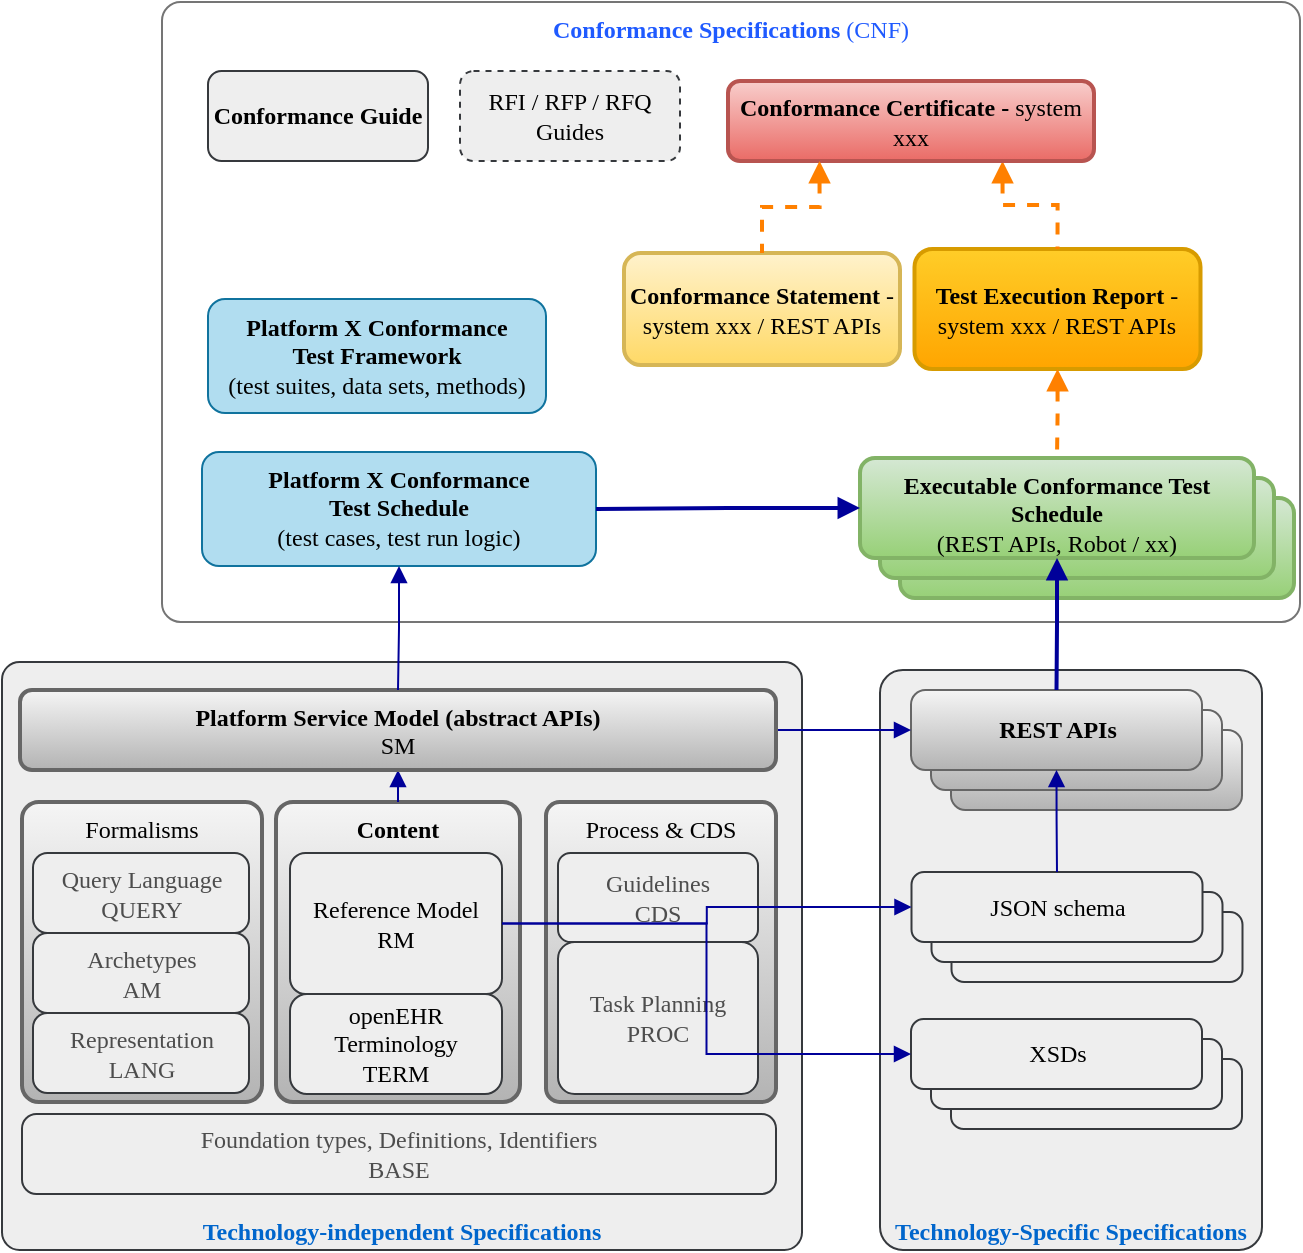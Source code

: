 <mxfile version="12.6.5" type="device"><diagram id="b103ddfa-8f0c-cd65-ed6a-003c00e3a0f2" name="Page-1"><mxGraphModel dx="1126" dy="786" grid="1" gridSize="10" guides="1" tooltips="1" connect="1" arrows="1" fold="1" page="1" pageScale="1" pageWidth="1169" pageHeight="826" background="#ffffff" math="0" shadow="0"><root><mxCell id="0"/><mxCell id="1" parent="0"/><UserObject label="&lt;span&gt;Technology-Specific Specifications&lt;/span&gt;" id="13"><mxCell style="rounded=1;whiteSpace=wrap;html=1;glass=0;labelBackgroundColor=none;strokeColor=#36393d;strokeWidth=1;fillColor=#eeeeee;fontFamily=Verdana;fontSize=12;align=center;shadow=0;comic=0;arcSize=6;fontStyle=1;verticalAlign=bottom;fontColor=#0066CC;" parent="1" vertex="1"><mxGeometry x="560" y="514" width="191" height="290" as="geometry"/></mxCell></UserObject><UserObject label="JSON schema" id="EvurB80rh6ZlVjJsJ0TG-45"><mxCell style="rounded=1;whiteSpace=wrap;html=1;glass=0;labelBackgroundColor=none;strokeColor=#36393d;strokeWidth=1;fillColor=#eeeeee;fontFamily=Verdana;fontSize=12;align=center;shadow=0;comic=0;arcSize=18;fontStyle=0;" parent="1" vertex="1"><mxGeometry x="595.75" y="635" width="145.5" height="35" as="geometry"/></mxCell></UserObject><UserObject label="JSON schema" id="EvurB80rh6ZlVjJsJ0TG-44"><mxCell style="rounded=1;whiteSpace=wrap;html=1;glass=0;labelBackgroundColor=none;strokeColor=#36393d;strokeWidth=1;fillColor=#eeeeee;fontFamily=Verdana;fontSize=12;align=center;shadow=0;comic=0;arcSize=18;fontStyle=0;" parent="1" vertex="1"><mxGeometry x="585.75" y="625" width="145.5" height="35" as="geometry"/></mxCell></UserObject><UserObject label="XSDs" id="EvurB80rh6ZlVjJsJ0TG-47"><mxCell style="rounded=1;whiteSpace=wrap;html=1;glass=0;labelBackgroundColor=none;strokeColor=#36393d;strokeWidth=1;fillColor=#eeeeee;fontFamily=Verdana;fontSize=12;align=center;shadow=0;comic=0;arcSize=18;fontStyle=0;" parent="1" vertex="1"><mxGeometry x="595.5" y="708.5" width="145.5" height="35" as="geometry"/></mxCell></UserObject><UserObject label="XSDs" id="EvurB80rh6ZlVjJsJ0TG-46"><mxCell style="rounded=1;whiteSpace=wrap;html=1;glass=0;labelBackgroundColor=none;strokeColor=#36393d;strokeWidth=1;fillColor=#eeeeee;fontFamily=Verdana;fontSize=12;align=center;shadow=0;comic=0;arcSize=18;fontStyle=0;" parent="1" vertex="1"><mxGeometry x="585.5" y="698.5" width="145.5" height="35" as="geometry"/></mxCell></UserObject><UserObject label="&lt;span style=&quot;font-size: 12px&quot;&gt;&lt;font&gt;&lt;b&gt;Conformance Specifications&amp;nbsp;&lt;/b&gt;(&lt;/font&gt;&lt;/span&gt;CNF&lt;span style=&quot;font-size: 12px&quot;&gt;&lt;font&gt;)&lt;/font&gt;&lt;/span&gt;" id="14"><mxCell style="rounded=1;whiteSpace=wrap;html=1;glass=0;labelBackgroundColor=none;strokeWidth=1;fontFamily=Verdana;fontSize=12;align=center;shadow=0;comic=0;arcSize=3;fontStyle=0;fontColor=#1F5AFF;strokeColor=#757575;verticalAlign=top;" parent="1" vertex="1"><mxGeometry x="201" y="180" width="569" height="310" as="geometry"/></mxCell></UserObject><UserObject label="&lt;span style=&quot;font-size: 12px&quot;&gt;&lt;br style=&quot;font-size: 12px&quot;&gt;&lt;/span&gt;" id="EvurB80rh6ZlVjJsJ0TG-40"><mxCell style="rounded=1;whiteSpace=wrap;html=1;glass=0;labelBackgroundColor=none;strokeColor=#82b366;strokeWidth=2;fillColor=#d5e8d4;fontFamily=Verdana;fontSize=12;align=center;shadow=0;comic=0;arcSize=15;fontStyle=1;rotation=0;verticalAlign=top;gradientColor=#97d077;" parent="1" vertex="1"><mxGeometry x="570" y="428" width="197" height="50" as="geometry"/></mxCell></UserObject><UserObject label="&lt;span style=&quot;font-size: 12px&quot;&gt;&lt;br style=&quot;font-size: 12px&quot;&gt;&lt;/span&gt;" id="EvurB80rh6ZlVjJsJ0TG-39"><mxCell style="rounded=1;whiteSpace=wrap;html=1;glass=0;labelBackgroundColor=none;strokeColor=#82b366;strokeWidth=2;fillColor=#d5e8d4;fontFamily=Verdana;fontSize=12;align=center;shadow=0;comic=0;arcSize=15;fontStyle=1;rotation=0;verticalAlign=top;gradientColor=#97d077;" parent="1" vertex="1"><mxGeometry x="560" y="418" width="197" height="50" as="geometry"/></mxCell></UserObject><UserObject label="REST APIs" id="EvurB80rh6ZlVjJsJ0TG-30"><mxCell style="rounded=1;whiteSpace=wrap;html=1;glass=0;labelBackgroundColor=none;strokeColor=#666666;strokeWidth=1;fillColor=#f5f5f5;fontFamily=Verdana;fontSize=12;align=center;shadow=0;comic=0;arcSize=18;fontStyle=1;gradientColor=#b3b3b3;" parent="1" vertex="1"><mxGeometry x="595.5" y="544" width="145.5" height="40" as="geometry"/></mxCell></UserObject><UserObject label="REST APIs" id="EvurB80rh6ZlVjJsJ0TG-29"><mxCell style="rounded=1;whiteSpace=wrap;html=1;glass=0;labelBackgroundColor=none;strokeColor=#666666;strokeWidth=1;fillColor=#f5f5f5;fontFamily=Verdana;fontSize=12;align=center;shadow=0;comic=0;arcSize=18;fontStyle=1;gradientColor=#b3b3b3;" parent="1" vertex="1"><mxGeometry x="585.5" y="534" width="145.5" height="40" as="geometry"/></mxCell></UserObject><mxCell id="2" value="&lt;font style=&quot;font-size: 12px;&quot;&gt;Technology-independent Specifications&lt;/font&gt;" style="rounded=1;whiteSpace=wrap;html=1;glass=0;labelBackgroundColor=none;strokeWidth=1;fontFamily=Verdana;fontSize=12;align=center;shadow=0;comic=0;arcSize=3;fontStyle=1;verticalAlign=bottom;fillColor=#eeeeee;strokeColor=#36393d;fontColor=#0066CC;" parent="1" vertex="1"><mxGeometry x="121" y="510" width="400" height="294" as="geometry"/></mxCell><mxCell id="EGhp5QR9GK3-txbRv1Ei-33" value="&lt;span style=&quot;font-size: 12px&quot;&gt;Content&lt;/span&gt;" style="rounded=1;whiteSpace=wrap;html=1;glass=0;labelBackgroundColor=none;strokeColor=#666666;strokeWidth=2;fillColor=#f5f5f5;fontFamily=Verdana;fontSize=12;align=center;shadow=0;comic=0;arcSize=7;fontStyle=1;verticalAlign=top;gradientColor=#b3b3b3;" parent="1" vertex="1"><mxGeometry x="258" y="580" width="122" height="150" as="geometry"/></mxCell><mxCell id="EGhp5QR9GK3-txbRv1Ei-32" value="&lt;span style=&quot;font-size: 12px;&quot;&gt;Formalisms&lt;/span&gt;" style="rounded=1;whiteSpace=wrap;html=1;glass=0;labelBackgroundColor=none;strokeColor=#666666;strokeWidth=2;fillColor=#f5f5f5;fontFamily=Verdana;fontSize=12;align=center;shadow=0;comic=0;arcSize=7;fontStyle=0;verticalAlign=top;gradientColor=#b3b3b3;" parent="1" vertex="1"><mxGeometry x="131" y="580" width="120" height="150" as="geometry"/></mxCell><mxCell id="8" value="Process &amp;amp; CDS" style="rounded=1;whiteSpace=wrap;html=1;glass=0;labelBackgroundColor=none;strokeColor=#666666;strokeWidth=2;fillColor=#f5f5f5;fontFamily=Verdana;fontSize=12;align=center;shadow=0;comic=0;arcSize=6;fontStyle=0;rotation=0;verticalAlign=top;gradientColor=#b3b3b3;" parent="1" vertex="1"><mxGeometry x="393" y="580" width="115" height="150" as="geometry"/></mxCell><UserObject label="Archetypes&lt;br style=&quot;font-size: 12px&quot;&gt;&lt;font&gt;AM&lt;/font&gt;" id="10"><mxCell style="rounded=1;whiteSpace=wrap;html=1;glass=0;labelBackgroundColor=none;strokeColor=#36393d;strokeWidth=1;fillColor=#eeeeee;fontFamily=Verdana;fontSize=12;align=center;shadow=0;comic=0;arcSize=18;fontStyle=0;fontColor=#4D4D4D;" parent="1" vertex="1"><mxGeometry x="136.5" y="645.5" width="108" height="40" as="geometry"/></mxCell></UserObject><UserObject label="&lt;span&gt;Foundation types, Definitions, Identifiers&lt;/span&gt;&lt;br style=&quot;font-size: 12px&quot;&gt;&lt;font&gt;BASE&lt;/font&gt;" id="11"><mxCell style="rounded=1;whiteSpace=wrap;html=1;glass=0;labelBackgroundColor=none;strokeColor=#36393d;strokeWidth=1;fillColor=#eeeeee;fontFamily=Verdana;fontSize=12;align=center;shadow=0;comic=0;arcSize=18;fontStyle=0;fontColor=#4D4D4D;" parent="1" vertex="1"><mxGeometry x="131" y="736" width="377" height="40" as="geometry"/></mxCell></UserObject><UserObject label="Representation&lt;br style=&quot;font-size: 12px&quot;&gt;&lt;font&gt;LANG&lt;/font&gt;" id="15"><mxCell style="rounded=1;whiteSpace=wrap;html=1;glass=0;labelBackgroundColor=none;strokeColor=#36393d;strokeWidth=1;fillColor=#eeeeee;fontFamily=Verdana;fontSize=12;align=center;shadow=0;comic=0;arcSize=18;fontStyle=0;fontColor=#4D4D4D;" parent="1" vertex="1"><mxGeometry x="136.5" y="685.5" width="108" height="40" as="geometry"/></mxCell></UserObject><UserObject label="Task Planning&lt;br style=&quot;font-size: 12px&quot;&gt;&lt;span style=&quot;font-size: 12px&quot;&gt;&lt;font&gt;PROC&lt;/font&gt;&lt;/span&gt;" id="16"><mxCell style="rounded=1;whiteSpace=wrap;html=1;glass=0;labelBackgroundColor=none;strokeColor=#36393d;strokeWidth=1;fillColor=#eeeeee;fontFamily=Verdana;fontSize=12;align=center;shadow=0;comic=0;arcSize=11;fontStyle=0;fontColor=#4D4D4D;" parent="1" vertex="1"><mxGeometry x="399" y="650" width="100" height="76" as="geometry"/></mxCell></UserObject><UserObject label="REST APIs" id="23"><mxCell style="rounded=1;whiteSpace=wrap;html=1;glass=0;labelBackgroundColor=none;strokeColor=#666666;strokeWidth=1;fillColor=#f5f5f5;fontFamily=Verdana;fontSize=12;align=center;shadow=0;comic=0;arcSize=18;fontStyle=1;gradientColor=#b3b3b3;" parent="1" vertex="1"><mxGeometry x="575.5" y="524" width="145.5" height="40" as="geometry"/></mxCell></UserObject><UserObject label="JSON schema" id="24"><mxCell style="rounded=1;whiteSpace=wrap;html=1;glass=0;labelBackgroundColor=none;strokeColor=#36393d;strokeWidth=1;fillColor=#eeeeee;fontFamily=Verdana;fontSize=12;align=center;shadow=0;comic=0;arcSize=18;fontStyle=0;" parent="1" vertex="1"><mxGeometry x="575.75" y="615" width="145.5" height="35" as="geometry"/></mxCell></UserObject><UserObject label="XSDs" id="25"><mxCell style="rounded=1;whiteSpace=wrap;html=1;glass=0;labelBackgroundColor=none;strokeColor=#36393d;strokeWidth=1;fillColor=#eeeeee;fontFamily=Verdana;fontSize=12;align=center;shadow=0;comic=0;arcSize=18;fontStyle=0;" parent="1" vertex="1"><mxGeometry x="575.5" y="688.5" width="145.5" height="35" as="geometry"/></mxCell></UserObject><UserObject label="&lt;font&gt;Query Language&lt;br style=&quot;font-size: 12px&quot;&gt;&lt;/font&gt;&lt;font&gt;QUERY&lt;/font&gt;" id="EGhp5QR9GK3-txbRv1Ei-28"><mxCell style="rounded=1;whiteSpace=wrap;html=1;glass=0;labelBackgroundColor=none;strokeColor=#36393d;strokeWidth=1;fillColor=#eeeeee;fontFamily=Verdana;fontSize=12;align=center;shadow=0;comic=0;arcSize=18;fontStyle=0;fontColor=#4D4D4D;" parent="1" vertex="1"><mxGeometry x="136.5" y="605.5" width="108" height="40" as="geometry"/></mxCell></UserObject><UserObject label="Reference Model &lt;span style=&quot;font-size: 12px&quot;&gt;&lt;font&gt;RM&lt;/font&gt;&lt;/span&gt;" id="9"><mxCell style="rounded=1;whiteSpace=wrap;html=1;glass=0;labelBackgroundColor=none;strokeColor=#36393d;strokeWidth=1;fillColor=#eeeeee;fontFamily=Verdana;fontSize=12;align=center;shadow=0;comic=0;arcSize=11;fontStyle=0;fontColor=#000000;" parent="1" vertex="1"><mxGeometry x="265" y="605.5" width="106" height="70.5" as="geometry"/></mxCell></UserObject><mxCell id="EvurB80rh6ZlVjJsJ0TG-28" style="edgeStyle=orthogonalEdgeStyle;rounded=0;orthogonalLoop=1;jettySize=auto;html=1;exitX=0;exitY=0.5;exitDx=0;exitDy=0;startArrow=block;startFill=1;endArrow=none;endFill=0;strokeWidth=1;strokeColor=#000099;entryX=1;entryY=0.5;entryDx=0;entryDy=0;" parent="1" source="23" target="EGhp5QR9GK3-txbRv1Ei-31" edge="1"><mxGeometry relative="1" as="geometry"/></mxCell><mxCell id="EvurB80rh6ZlVjJsJ0TG-65" value="" style="edgeStyle=orthogonalEdgeStyle;rounded=0;orthogonalLoop=1;jettySize=auto;html=1;startArrow=block;startFill=1;endArrow=none;endFill=0;strokeColor=#000099;strokeWidth=1;fontSize=12;fontColor=#000000;exitX=0.5;exitY=1;exitDx=0;exitDy=0;" parent="1" source="EGhp5QR9GK3-txbRv1Ei-31" edge="1"><mxGeometry relative="1" as="geometry"><mxPoint x="319" y="580" as="targetPoint"/></mxGeometry></mxCell><UserObject label="Platform Service Model (abstract APIs)&lt;br&gt;&lt;font style=&quot;font-weight: 400&quot;&gt;SM&lt;/font&gt;&lt;span style=&quot;font-weight: normal ; font-size: 12px&quot;&gt;&lt;br style=&quot;font-size: 12px&quot;&gt;&lt;/span&gt;" id="EGhp5QR9GK3-txbRv1Ei-31"><mxCell style="rounded=1;whiteSpace=wrap;html=1;glass=0;labelBackgroundColor=none;strokeColor=#666666;strokeWidth=2;fillColor=#f5f5f5;fontFamily=Verdana;fontSize=12;align=center;shadow=0;comic=0;arcSize=15;fontStyle=1;rotation=0;gradientColor=#b3b3b3;verticalAlign=top;fontColor=#000000;" parent="1" vertex="1"><mxGeometry x="130" y="524" width="378" height="40" as="geometry"/></mxCell></UserObject><UserObject label="Guidelines&lt;br style=&quot;font-size: 12px&quot;&gt;&lt;span style=&quot;font-size: 12px&quot;&gt;&lt;font&gt;CDS&lt;/font&gt;&lt;/span&gt;" id="-gFSiuFGC3lL-DmFV3H0-26"><mxCell style="rounded=1;whiteSpace=wrap;html=1;glass=0;labelBackgroundColor=none;strokeColor=#36393d;strokeWidth=1;fillColor=#eeeeee;fontFamily=Verdana;fontSize=12;align=center;shadow=0;comic=0;arcSize=14;fontStyle=0;fontColor=#4D4D4D;" parent="1" vertex="1"><mxGeometry x="399" y="605.5" width="100" height="44.5" as="geometry"/></mxCell></UserObject><UserObject label="&lt;span style=&quot;font-family: &amp;quot;verdana&amp;quot;&quot;&gt;openEHR Terminology&lt;br&gt;&lt;/span&gt;&lt;span style=&quot;font-family: &amp;quot;verdana&amp;quot;&quot;&gt;&lt;font&gt;TERM&lt;/font&gt;&lt;/span&gt;" id="EQEOGqSLGfEinVACcjaa-28"><mxCell style="rounded=1;whiteSpace=wrap;html=1;glass=0;labelBackgroundColor=none;strokeColor=#36393d;strokeWidth=1;fillColor=#eeeeee;fontFamily=Verdana;fontSize=12;align=center;shadow=0;comic=0;arcSize=17;fontStyle=0;fontColor=#000000;" parent="1" vertex="1"><mxGeometry x="265" y="676" width="106" height="50" as="geometry"/></mxCell></UserObject><UserObject label="&lt;span style=&quot;font-size: 12px&quot;&gt;Platform X Conformance&lt;br&gt;Test Schedule&lt;br&gt;&lt;span style=&quot;font-weight: normal&quot;&gt;(test cases, test run logic)&lt;/span&gt;&lt;br style=&quot;font-size: 12px&quot;&gt;&lt;/span&gt;" id="EvurB80rh6ZlVjJsJ0TG-32"><mxCell style="rounded=1;whiteSpace=wrap;html=1;glass=0;labelBackgroundColor=none;strokeColor=#10739e;strokeWidth=1;fillColor=#b1ddf0;fontFamily=Verdana;fontSize=12;align=center;shadow=0;comic=0;arcSize=15;fontStyle=1;rotation=0;verticalAlign=top;" parent="1" vertex="1"><mxGeometry x="221" y="405" width="197" height="57" as="geometry"/></mxCell></UserObject><mxCell id="EvurB80rh6ZlVjJsJ0TG-33" style="edgeStyle=orthogonalEdgeStyle;rounded=0;orthogonalLoop=1;jettySize=auto;html=1;exitX=0.5;exitY=1;exitDx=0;exitDy=0;startArrow=block;startFill=1;endArrow=none;endFill=0;strokeWidth=1;strokeColor=#000099;entryX=0.5;entryY=0;entryDx=0;entryDy=0;" parent="1" source="EvurB80rh6ZlVjJsJ0TG-32" target="EGhp5QR9GK3-txbRv1Ei-31" edge="1"><mxGeometry relative="1" as="geometry"><mxPoint x="518" y="564" as="sourcePoint"/><mxPoint x="585.5" y="564" as="targetPoint"/></mxGeometry></mxCell><UserObject label="&lt;span style=&quot;font-size: 12px&quot;&gt;Executable Conformance Test Schedule&lt;br&gt;&lt;span style=&quot;font-weight: normal&quot;&gt;(REST APIs, Robot / xx)&lt;/span&gt;&lt;br style=&quot;font-size: 12px&quot;&gt;&lt;/span&gt;" id="EvurB80rh6ZlVjJsJ0TG-34"><mxCell style="rounded=1;whiteSpace=wrap;html=1;glass=0;labelBackgroundColor=none;strokeColor=#82b366;strokeWidth=2;fillColor=#d5e8d4;fontFamily=Verdana;fontSize=12;align=center;shadow=0;comic=0;arcSize=15;fontStyle=1;rotation=0;verticalAlign=top;gradientColor=#97d077;" parent="1" vertex="1"><mxGeometry x="550" y="408" width="197" height="50" as="geometry"/></mxCell></UserObject><mxCell id="EvurB80rh6ZlVjJsJ0TG-35" style="edgeStyle=orthogonalEdgeStyle;rounded=0;orthogonalLoop=1;jettySize=auto;html=1;exitX=0;exitY=0.5;exitDx=0;exitDy=0;startArrow=block;startFill=1;endArrow=none;endFill=0;strokeWidth=2;strokeColor=#000099;entryX=1;entryY=0.5;entryDx=0;entryDy=0;" parent="1" source="EvurB80rh6ZlVjJsJ0TG-34" target="EvurB80rh6ZlVjJsJ0TG-32" edge="1"><mxGeometry relative="1" as="geometry"><mxPoint x="585.5" y="577" as="sourcePoint"/><mxPoint x="518" y="577" as="targetPoint"/></mxGeometry></mxCell><mxCell id="EvurB80rh6ZlVjJsJ0TG-36" style="edgeStyle=orthogonalEdgeStyle;rounded=0;orthogonalLoop=1;jettySize=auto;html=1;exitX=0.5;exitY=1;exitDx=0;exitDy=0;startArrow=block;startFill=1;endArrow=none;endFill=0;strokeWidth=2;strokeColor=#000099;entryX=0.5;entryY=0;entryDx=0;entryDy=0;" parent="1" source="EvurB80rh6ZlVjJsJ0TG-34" target="23" edge="1"><mxGeometry relative="1" as="geometry"><mxPoint x="585.5" y="564" as="sourcePoint"/><mxPoint x="518" y="564" as="targetPoint"/></mxGeometry></mxCell><UserObject label="&lt;span style=&quot;font-size: 12px&quot;&gt;Test Execution Report &lt;span style=&quot;font-weight: normal&quot;&gt;- system xxx / REST APIs&lt;/span&gt;&lt;br style=&quot;font-size: 12px&quot;&gt;&lt;/span&gt;" id="EvurB80rh6ZlVjJsJ0TG-41"><mxCell style="rounded=1;whiteSpace=wrap;html=1;glass=0;labelBackgroundColor=none;strokeColor=#d79b00;strokeWidth=2;fillColor=#ffcd28;fontFamily=Verdana;fontSize=12;align=center;shadow=0;comic=0;arcSize=15;fontStyle=1;rotation=0;verticalAlign=middle;gradientColor=#ffa500;" parent="1" vertex="1"><mxGeometry x="577.25" y="303.5" width="143" height="60" as="geometry"/></mxCell></UserObject><mxCell id="EvurB80rh6ZlVjJsJ0TG-43" style="edgeStyle=orthogonalEdgeStyle;rounded=0;orthogonalLoop=1;jettySize=auto;html=1;exitX=0.5;exitY=1;exitDx=0;exitDy=0;startArrow=block;startFill=1;endArrow=none;endFill=0;strokeWidth=2;strokeColor=#FF8000;entryX=0.5;entryY=0;entryDx=0;entryDy=0;dashed=1;" parent="1" source="EvurB80rh6ZlVjJsJ0TG-41" target="EvurB80rh6ZlVjJsJ0TG-34" edge="1"><mxGeometry relative="1" as="geometry"><mxPoint x="658.5" y="468" as="sourcePoint"/><mxPoint x="658.25" y="544" as="targetPoint"/></mxGeometry></mxCell><UserObject label="&lt;span style=&quot;font-size: 12px&quot;&gt;Conformance Statement &lt;span style=&quot;font-weight: normal&quot;&gt;- system xxx / REST APIs&lt;/span&gt;&lt;br style=&quot;font-size: 12px&quot;&gt;&lt;/span&gt;" id="EvurB80rh6ZlVjJsJ0TG-48"><mxCell style="rounded=1;whiteSpace=wrap;html=1;glass=0;labelBackgroundColor=none;strokeColor=#d6b656;strokeWidth=2;fillColor=#fff2cc;fontFamily=Verdana;fontSize=12;align=center;shadow=0;comic=0;arcSize=15;fontStyle=1;rotation=0;verticalAlign=middle;gradientColor=#ffd966;" parent="1" vertex="1"><mxGeometry x="432" y="305.5" width="138" height="56" as="geometry"/></mxCell></UserObject><UserObject label="&lt;span style=&quot;font-size: 12px&quot;&gt;Conformance Guide&lt;br style=&quot;font-size: 12px&quot;&gt;&lt;/span&gt;" id="EvurB80rh6ZlVjJsJ0TG-49"><mxCell style="rounded=1;whiteSpace=wrap;html=1;glass=0;labelBackgroundColor=none;strokeWidth=1;fontFamily=Verdana;fontSize=12;align=center;shadow=0;comic=0;arcSize=15;fontStyle=1;rotation=0;verticalAlign=middle;fillColor=#eeeeee;strokeColor=#36393d;" parent="1" vertex="1"><mxGeometry x="224" y="214.5" width="110" height="45" as="geometry"/></mxCell></UserObject><mxCell id="EvurB80rh6ZlVjJsJ0TG-50" style="edgeStyle=orthogonalEdgeStyle;rounded=0;orthogonalLoop=1;jettySize=auto;html=1;exitX=0.75;exitY=1;exitDx=0;exitDy=0;startArrow=block;startFill=1;endArrow=none;endFill=0;strokeWidth=2;strokeColor=#FF8000;entryX=0.5;entryY=0;entryDx=0;entryDy=0;dashed=1;" parent="1" source="EvurB80rh6ZlVjJsJ0TG-51" target="EvurB80rh6ZlVjJsJ0TG-41" edge="1"><mxGeometry relative="1" as="geometry"><mxPoint x="658.5" y="392" as="sourcePoint"/><mxPoint x="658.5" y="418" as="targetPoint"/></mxGeometry></mxCell><UserObject label="&lt;span style=&quot;font-size: 12px&quot;&gt;Conformance Certificate - &lt;span style=&quot;font-weight: normal&quot;&gt;system xxx&lt;/span&gt;&lt;br style=&quot;font-size: 12px&quot;&gt;&lt;/span&gt;" id="EvurB80rh6ZlVjJsJ0TG-51"><mxCell style="rounded=1;whiteSpace=wrap;html=1;glass=0;labelBackgroundColor=none;strokeColor=#b85450;strokeWidth=2;fillColor=#f8cecc;fontFamily=Verdana;fontSize=12;align=center;shadow=0;comic=0;arcSize=15;fontStyle=1;rotation=0;verticalAlign=middle;gradientColor=#ea6b66;" parent="1" vertex="1"><mxGeometry x="484" y="219.5" width="183" height="40" as="geometry"/></mxCell></UserObject><mxCell id="EvurB80rh6ZlVjJsJ0TG-52" style="edgeStyle=orthogonalEdgeStyle;rounded=0;orthogonalLoop=1;jettySize=auto;html=1;exitX=0.25;exitY=1;exitDx=0;exitDy=0;startArrow=block;startFill=1;endArrow=none;endFill=0;strokeWidth=2;strokeColor=#FF8000;dashed=1;" parent="1" source="EvurB80rh6ZlVjJsJ0TG-51" target="EvurB80rh6ZlVjJsJ0TG-48" edge="1"><mxGeometry relative="1" as="geometry"><mxPoint x="658.5" y="330" as="sourcePoint"/><mxPoint x="658.5" y="352" as="targetPoint"/></mxGeometry></mxCell><UserObject label="&lt;span style=&quot;font-size: 12px&quot;&gt;Platform X Conformance&lt;br&gt;Test Framework&lt;br&gt;&lt;span style=&quot;font-weight: normal&quot;&gt;(test suites, data sets, methods)&lt;/span&gt;&lt;br style=&quot;font-size: 12px&quot;&gt;&lt;/span&gt;" id="EvurB80rh6ZlVjJsJ0TG-53"><mxCell style="rounded=1;whiteSpace=wrap;html=1;glass=0;labelBackgroundColor=none;strokeColor=#10739e;strokeWidth=1;fillColor=#b1ddf0;fontFamily=Verdana;fontSize=12;align=center;shadow=0;comic=0;arcSize=15;fontStyle=1;rotation=0;verticalAlign=middle;" parent="1" vertex="1"><mxGeometry x="224" y="328.5" width="169" height="57" as="geometry"/></mxCell></UserObject><UserObject label="&lt;span style=&quot;font-size: 12px&quot;&gt;RFI / RFP / RFQ Guides&lt;br style=&quot;font-size: 12px&quot;&gt;&lt;/span&gt;" id="EvurB80rh6ZlVjJsJ0TG-60"><mxCell style="rounded=1;whiteSpace=wrap;html=1;glass=0;labelBackgroundColor=none;strokeWidth=1;fontFamily=Verdana;fontSize=12;align=center;shadow=0;comic=0;arcSize=15;fontStyle=0;rotation=0;verticalAlign=middle;fillColor=#eeeeee;strokeColor=#36393d;dashed=1;" parent="1" vertex="1"><mxGeometry x="350" y="214.5" width="110" height="45" as="geometry"/></mxCell></UserObject><mxCell id="EvurB80rh6ZlVjJsJ0TG-66" style="edgeStyle=orthogonalEdgeStyle;rounded=0;orthogonalLoop=1;jettySize=auto;html=1;exitX=0;exitY=0.5;exitDx=0;exitDy=0;startArrow=block;startFill=1;endArrow=none;endFill=0;strokeWidth=1;strokeColor=#000099;entryX=1;entryY=0.5;entryDx=0;entryDy=0;" parent="1" source="24" target="9" edge="1"><mxGeometry relative="1" as="geometry"><mxPoint x="585.5" y="554" as="sourcePoint"/><mxPoint x="518" y="554" as="targetPoint"/></mxGeometry></mxCell><mxCell id="EvurB80rh6ZlVjJsJ0TG-67" style="edgeStyle=orthogonalEdgeStyle;rounded=0;orthogonalLoop=1;jettySize=auto;html=1;exitX=0;exitY=0.5;exitDx=0;exitDy=0;startArrow=block;startFill=1;endArrow=none;endFill=0;strokeWidth=1;strokeColor=#000099;entryX=1;entryY=0.5;entryDx=0;entryDy=0;" parent="1" source="25" target="9" edge="1"><mxGeometry relative="1" as="geometry"><mxPoint x="585.75" y="642.5" as="sourcePoint"/><mxPoint x="381" y="650.75" as="targetPoint"/></mxGeometry></mxCell><mxCell id="EvurB80rh6ZlVjJsJ0TG-68" style="edgeStyle=orthogonalEdgeStyle;rounded=0;orthogonalLoop=1;jettySize=auto;html=1;exitX=0.5;exitY=1;exitDx=0;exitDy=0;startArrow=block;startFill=1;endArrow=none;endFill=0;strokeWidth=1;strokeColor=#000099;entryX=0.5;entryY=0;entryDx=0;entryDy=0;" parent="1" source="23" target="24" edge="1"><mxGeometry relative="1" as="geometry"><mxPoint x="585.75" y="642.5" as="sourcePoint"/><mxPoint x="381" y="650.75" as="targetPoint"/></mxGeometry></mxCell></root></mxGraphModel></diagram></mxfile>